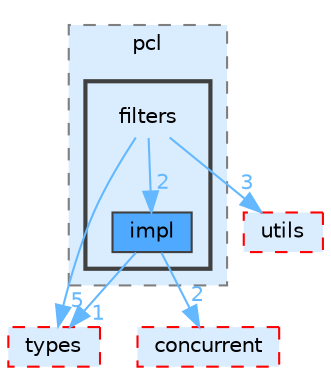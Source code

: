 digraph "src/include/cpp-toolbox/pcl/filters"
{
 // LATEX_PDF_SIZE
  bgcolor="transparent";
  edge [fontname=Helvetica,fontsize=10,labelfontname=Helvetica,labelfontsize=10];
  node [fontname=Helvetica,fontsize=10,shape=box,height=0.2,width=0.4];
  compound=true
  subgraph clusterdir_f66d48d75a3d5d9d9a342840712bf869 {
    graph [ bgcolor="#daedff", pencolor="grey50", label="pcl", fontname=Helvetica,fontsize=10 style="filled,dashed", URL="dir_f66d48d75a3d5d9d9a342840712bf869.html",tooltip=""]
  subgraph clusterdir_db6ed2df9ca48b48cffa25729378b8de {
    graph [ bgcolor="#daedff", pencolor="grey25", label="", fontname=Helvetica,fontsize=10 style="filled,bold", URL="dir_db6ed2df9ca48b48cffa25729378b8de.html",tooltip=""]
    dir_db6ed2df9ca48b48cffa25729378b8de [shape=plaintext, label="filters"];
  dir_15407bf573b84458490d9ee2317432c1 [label="impl", fillcolor="#4ea9ff", color="grey25", style="filled", URL="dir_15407bf573b84458490d9ee2317432c1.html",tooltip=""];
  }
  }
  dir_d073c017754f5bdb7e8e1de8ad13b99a [label="types", fillcolor="#daedff", color="red", style="filled,dashed", URL="dir_d073c017754f5bdb7e8e1de8ad13b99a.html",tooltip=""];
  dir_f67a023f401e335084376ee616e38b67 [label="utils", fillcolor="#daedff", color="red", style="filled,dashed", URL="dir_f67a023f401e335084376ee616e38b67.html",tooltip=""];
  dir_53097c1fb4416aacf03fa23589a54650 [label="concurrent", fillcolor="#daedff", color="red", style="filled,dashed", URL="dir_53097c1fb4416aacf03fa23589a54650.html",tooltip=""];
  dir_db6ed2df9ca48b48cffa25729378b8de->dir_15407bf573b84458490d9ee2317432c1 [headlabel="2", labeldistance=1.5 headhref="dir_000010_000015.html" href="dir_000010_000015.html" color="steelblue1" fontcolor="steelblue1"];
  dir_db6ed2df9ca48b48cffa25729378b8de->dir_d073c017754f5bdb7e8e1de8ad13b99a [headlabel="5", labeldistance=1.5 headhref="dir_000010_000027.html" href="dir_000010_000027.html" color="steelblue1" fontcolor="steelblue1"];
  dir_db6ed2df9ca48b48cffa25729378b8de->dir_f67a023f401e335084376ee616e38b67 [headlabel="3", labeldistance=1.5 headhref="dir_000010_000028.html" href="dir_000010_000028.html" color="steelblue1" fontcolor="steelblue1"];
  dir_15407bf573b84458490d9ee2317432c1->dir_53097c1fb4416aacf03fa23589a54650 [headlabel="2", labeldistance=1.5 headhref="dir_000015_000001.html" href="dir_000015_000001.html" color="steelblue1" fontcolor="steelblue1"];
  dir_15407bf573b84458490d9ee2317432c1->dir_d073c017754f5bdb7e8e1de8ad13b99a [headlabel="1", labeldistance=1.5 headhref="dir_000015_000027.html" href="dir_000015_000027.html" color="steelblue1" fontcolor="steelblue1"];
}
